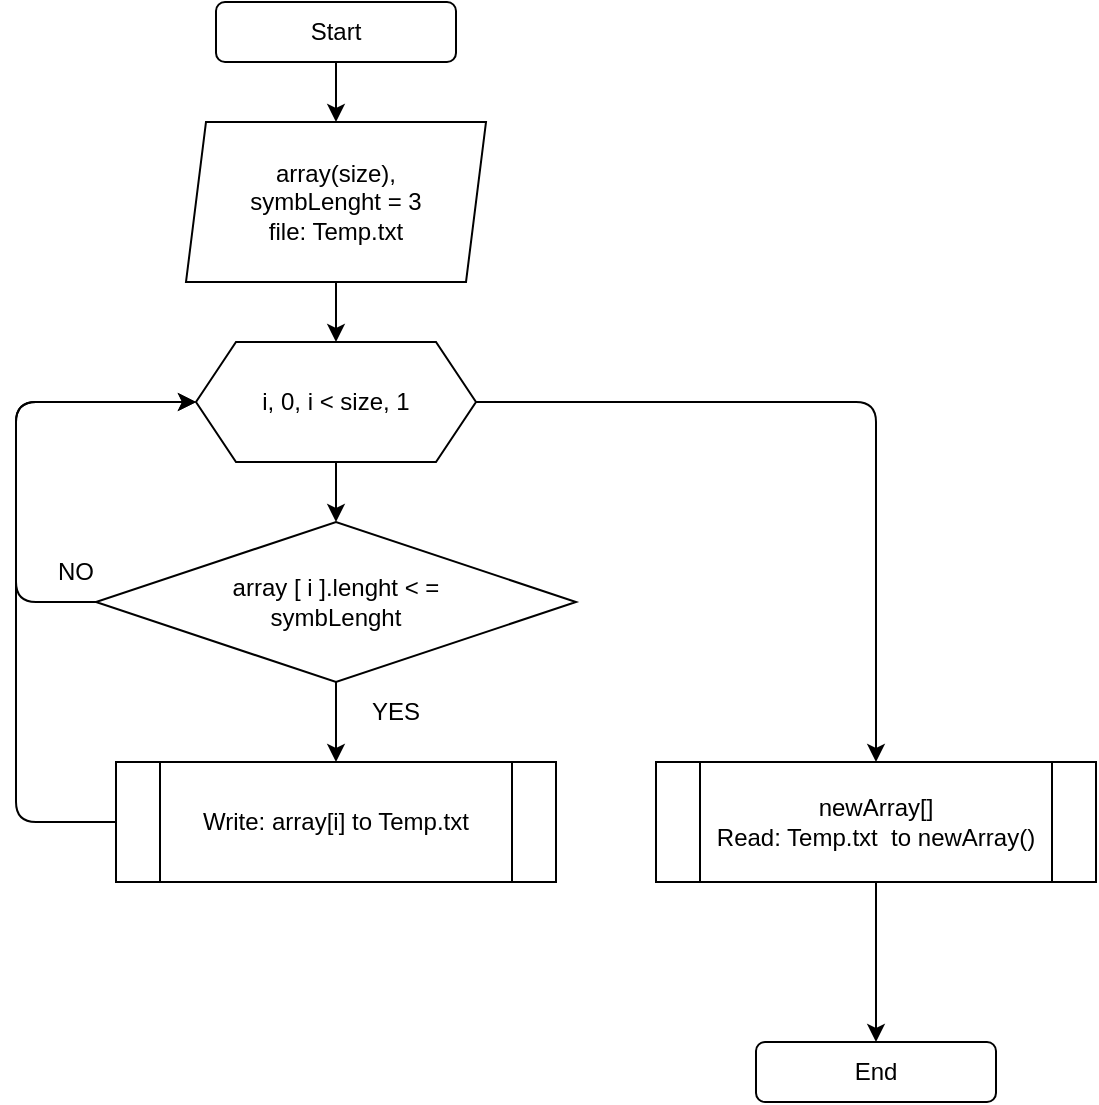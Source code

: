 <mxfile>
    <diagram id="7wAKfgLFKyRpH0mr6tJ_" name="Страница 1">
        <mxGraphModel dx="1273" dy="359" grid="1" gridSize="10" guides="1" tooltips="1" connect="1" arrows="1" fold="1" page="1" pageScale="1" pageWidth="827" pageHeight="1169" math="0" shadow="0">
            <root>
                <mxCell id="0"/>
                <mxCell id="1" parent="0"/>
                <mxCell id="27" value="" style="edgeStyle=none;html=1;" edge="1" parent="1" source="28" target="30">
                    <mxGeometry relative="1" as="geometry"/>
                </mxCell>
                <mxCell id="28" value="Start" style="rounded=1;whiteSpace=wrap;html=1;" vertex="1" parent="1">
                    <mxGeometry x="250" y="10" width="120" height="30" as="geometry"/>
                </mxCell>
                <mxCell id="29" value="" style="edgeStyle=none;html=1;" edge="1" parent="1" source="30" target="33">
                    <mxGeometry relative="1" as="geometry"/>
                </mxCell>
                <mxCell id="30" value="array(size),&lt;br&gt;symbLenght = 3&lt;br&gt;file: Temp.txt" style="shape=parallelogram;perimeter=parallelogramPerimeter;whiteSpace=wrap;html=1;fixedSize=1;rounded=1;size=10;arcSize=0;" vertex="1" parent="1">
                    <mxGeometry x="235" y="70" width="150" height="80" as="geometry"/>
                </mxCell>
                <mxCell id="31" value="" style="edgeStyle=none;html=1;" edge="1" parent="1" source="33" target="36">
                    <mxGeometry relative="1" as="geometry"/>
                </mxCell>
                <mxCell id="32" value="" style="edgeStyle=none;html=1;entryX=0.5;entryY=0;entryDx=0;entryDy=0;" edge="1" parent="1" source="33" target="44">
                    <mxGeometry relative="1" as="geometry">
                        <mxPoint x="575" y="270" as="targetPoint"/>
                        <Array as="points">
                            <mxPoint x="580" y="210"/>
                        </Array>
                    </mxGeometry>
                </mxCell>
                <mxCell id="33" value="i, 0, i &amp;lt; size, 1" style="shape=hexagon;perimeter=hexagonPerimeter2;whiteSpace=wrap;html=1;fixedSize=1;rounded=1;arcSize=0;" vertex="1" parent="1">
                    <mxGeometry x="240" y="180" width="140" height="60" as="geometry"/>
                </mxCell>
                <mxCell id="34" value="" style="edgeStyle=none;html=1;entryX=0.5;entryY=0;entryDx=0;entryDy=0;" edge="1" parent="1" source="36" target="43">
                    <mxGeometry relative="1" as="geometry"/>
                </mxCell>
                <mxCell id="35" style="edgeStyle=none;html=1;exitX=0;exitY=0.5;exitDx=0;exitDy=0;" edge="1" parent="1" source="36">
                    <mxGeometry relative="1" as="geometry">
                        <mxPoint x="240" y="210" as="targetPoint"/>
                        <Array as="points">
                            <mxPoint x="150" y="310"/>
                            <mxPoint x="150" y="210"/>
                        </Array>
                    </mxGeometry>
                </mxCell>
                <mxCell id="36" value="&lt;span&gt;array [ i ].lenght &amp;lt; =&lt;/span&gt;&lt;br&gt;&lt;span&gt;symbLenght&lt;/span&gt;" style="rhombus;whiteSpace=wrap;html=1;rounded=1;arcSize=0;" vertex="1" parent="1">
                    <mxGeometry x="190" y="270" width="240" height="80" as="geometry"/>
                </mxCell>
                <mxCell id="37" style="edgeStyle=none;html=1;exitX=0;exitY=0.5;exitDx=0;exitDy=0;entryX=0;entryY=0.5;entryDx=0;entryDy=0;" edge="1" parent="1" source="43" target="33">
                    <mxGeometry relative="1" as="geometry">
                        <Array as="points">
                            <mxPoint x="150" y="420"/>
                            <mxPoint x="150" y="210"/>
                        </Array>
                        <mxPoint x="240" y="495" as="sourcePoint"/>
                    </mxGeometry>
                </mxCell>
                <mxCell id="38" value="NO" style="text;html=1;strokeColor=none;fillColor=none;align=center;verticalAlign=middle;whiteSpace=wrap;rounded=0;" vertex="1" parent="1">
                    <mxGeometry x="150" y="280" width="60" height="30" as="geometry"/>
                </mxCell>
                <mxCell id="39" value="YES" style="text;html=1;strokeColor=none;fillColor=none;align=center;verticalAlign=middle;whiteSpace=wrap;rounded=0;" vertex="1" parent="1">
                    <mxGeometry x="310" y="350" width="60" height="30" as="geometry"/>
                </mxCell>
                <mxCell id="42" value="End" style="rounded=1;whiteSpace=wrap;html=1;" vertex="1" parent="1">
                    <mxGeometry x="520" y="530" width="120" height="30" as="geometry"/>
                </mxCell>
                <mxCell id="43" value="Write: array[i] to Temp.txt" style="shape=process;whiteSpace=wrap;html=1;backgroundOutline=1;" vertex="1" parent="1">
                    <mxGeometry x="200" y="390" width="220" height="60" as="geometry"/>
                </mxCell>
                <mxCell id="45" value="" style="edgeStyle=none;html=1;" edge="1" parent="1" source="44" target="42">
                    <mxGeometry relative="1" as="geometry"/>
                </mxCell>
                <mxCell id="44" value="newArray[]&lt;br&gt;Read: Temp.txt&amp;nbsp; to newArray()" style="shape=process;whiteSpace=wrap;html=1;backgroundOutline=1;" vertex="1" parent="1">
                    <mxGeometry x="470" y="390" width="220" height="60" as="geometry"/>
                </mxCell>
            </root>
        </mxGraphModel>
    </diagram>
</mxfile>